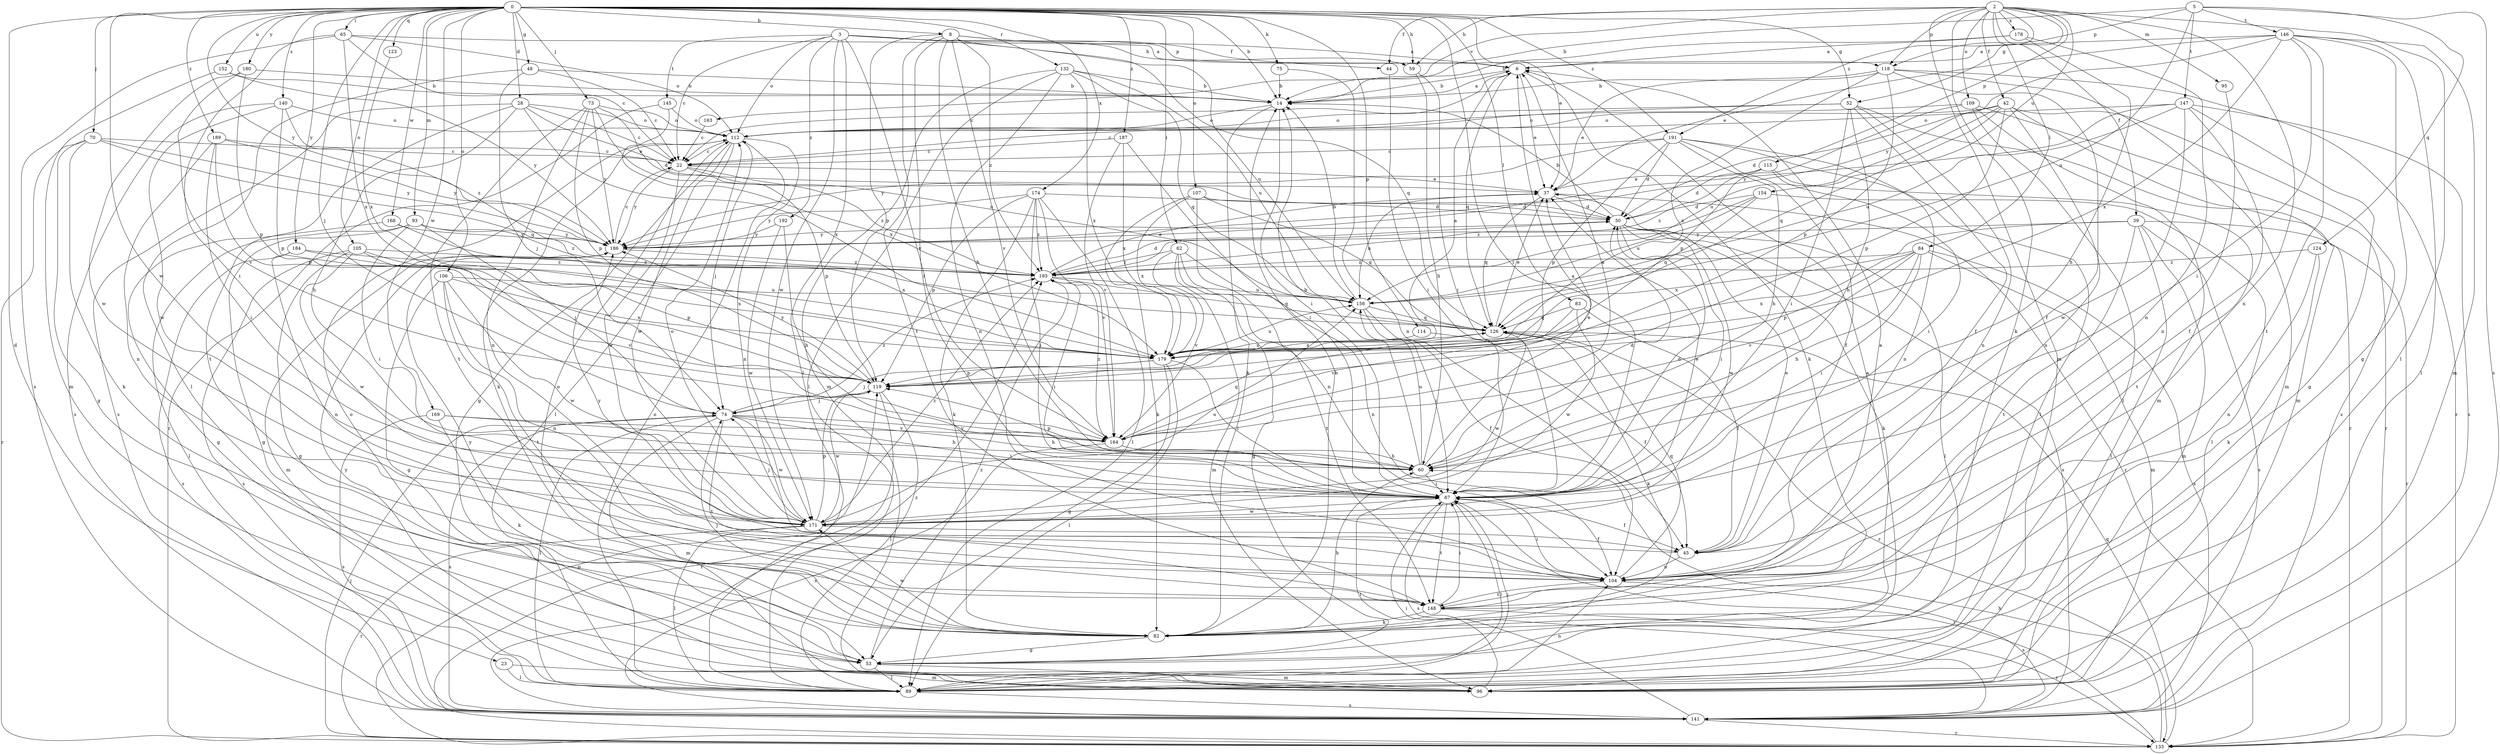 strict digraph  {
0;
2;
3;
5;
6;
8;
14;
22;
23;
28;
30;
37;
39;
42;
44;
45;
48;
52;
53;
59;
60;
62;
65;
67;
70;
73;
74;
75;
82;
83;
84;
89;
93;
95;
96;
104;
105;
106;
107;
109;
112;
114;
115;
118;
119;
123;
124;
126;
132;
133;
140;
141;
145;
146;
147;
148;
152;
154;
156;
163;
164;
168;
169;
171;
174;
178;
179;
180;
184;
186;
187;
189;
191;
192;
193;
0 -> 8  [label=b];
0 -> 14  [label=b];
0 -> 23  [label=d];
0 -> 28  [label=d];
0 -> 37  [label=e];
0 -> 48  [label=g];
0 -> 52  [label=g];
0 -> 59  [label=h];
0 -> 62  [label=i];
0 -> 65  [label=i];
0 -> 67  [label=i];
0 -> 70  [label=j];
0 -> 73  [label=j];
0 -> 74  [label=j];
0 -> 75  [label=k];
0 -> 83  [label=l];
0 -> 93  [label=m];
0 -> 105  [label=o];
0 -> 106  [label=o];
0 -> 107  [label=o];
0 -> 114  [label=p];
0 -> 123  [label=q];
0 -> 132  [label=r];
0 -> 140  [label=s];
0 -> 152  [label=u];
0 -> 168  [label=w];
0 -> 169  [label=w];
0 -> 171  [label=w];
0 -> 174  [label=x];
0 -> 180  [label=y];
0 -> 184  [label=y];
0 -> 186  [label=y];
0 -> 187  [label=z];
0 -> 189  [label=z];
0 -> 191  [label=z];
2 -> 39  [label=f];
2 -> 42  [label=f];
2 -> 44  [label=f];
2 -> 52  [label=g];
2 -> 59  [label=h];
2 -> 82  [label=k];
2 -> 84  [label=l];
2 -> 89  [label=l];
2 -> 95  [label=m];
2 -> 96  [label=m];
2 -> 104  [label=n];
2 -> 109  [label=o];
2 -> 115  [label=p];
2 -> 118  [label=p];
2 -> 154  [label=u];
2 -> 163  [label=v];
2 -> 178  [label=x];
2 -> 191  [label=z];
3 -> 22  [label=c];
3 -> 59  [label=h];
3 -> 89  [label=l];
3 -> 112  [label=o];
3 -> 118  [label=p];
3 -> 145  [label=t];
3 -> 156  [label=u];
3 -> 164  [label=v];
3 -> 171  [label=w];
3 -> 192  [label=z];
5 -> 14  [label=b];
5 -> 118  [label=p];
5 -> 124  [label=q];
5 -> 141  [label=s];
5 -> 146  [label=t];
5 -> 147  [label=t];
5 -> 156  [label=u];
6 -> 14  [label=b];
6 -> 22  [label=c];
6 -> 37  [label=e];
6 -> 82  [label=k];
6 -> 126  [label=q];
8 -> 6  [label=a];
8 -> 44  [label=f];
8 -> 60  [label=h];
8 -> 67  [label=i];
8 -> 119  [label=p];
8 -> 126  [label=q];
8 -> 148  [label=t];
8 -> 164  [label=v];
8 -> 193  [label=z];
14 -> 6  [label=a];
14 -> 67  [label=i];
14 -> 82  [label=k];
14 -> 112  [label=o];
22 -> 37  [label=e];
22 -> 119  [label=p];
22 -> 171  [label=w];
22 -> 186  [label=y];
22 -> 193  [label=z];
23 -> 89  [label=l];
23 -> 96  [label=m];
28 -> 22  [label=c];
28 -> 37  [label=e];
28 -> 60  [label=h];
28 -> 112  [label=o];
28 -> 141  [label=s];
28 -> 148  [label=t];
28 -> 179  [label=x];
30 -> 14  [label=b];
30 -> 67  [label=i];
30 -> 82  [label=k];
30 -> 89  [label=l];
30 -> 141  [label=s];
30 -> 171  [label=w];
30 -> 186  [label=y];
37 -> 30  [label=d];
37 -> 126  [label=q];
37 -> 133  [label=r];
37 -> 156  [label=u];
39 -> 89  [label=l];
39 -> 96  [label=m];
39 -> 133  [label=r];
39 -> 141  [label=s];
39 -> 148  [label=t];
39 -> 179  [label=x];
39 -> 186  [label=y];
42 -> 30  [label=d];
42 -> 96  [label=m];
42 -> 104  [label=n];
42 -> 112  [label=o];
42 -> 119  [label=p];
42 -> 126  [label=q];
42 -> 141  [label=s];
42 -> 156  [label=u];
44 -> 67  [label=i];
45 -> 37  [label=e];
45 -> 104  [label=n];
45 -> 186  [label=y];
48 -> 14  [label=b];
48 -> 22  [label=c];
48 -> 74  [label=j];
48 -> 89  [label=l];
52 -> 22  [label=c];
52 -> 45  [label=f];
52 -> 60  [label=h];
52 -> 67  [label=i];
52 -> 104  [label=n];
52 -> 112  [label=o];
52 -> 133  [label=r];
53 -> 6  [label=a];
53 -> 89  [label=l];
53 -> 96  [label=m];
53 -> 193  [label=z];
59 -> 60  [label=h];
59 -> 67  [label=i];
60 -> 6  [label=a];
60 -> 14  [label=b];
60 -> 30  [label=d];
60 -> 67  [label=i];
60 -> 119  [label=p];
60 -> 156  [label=u];
62 -> 53  [label=g];
62 -> 96  [label=m];
62 -> 104  [label=n];
62 -> 148  [label=t];
62 -> 164  [label=v];
62 -> 193  [label=z];
65 -> 6  [label=a];
65 -> 22  [label=c];
65 -> 67  [label=i];
65 -> 112  [label=o];
65 -> 141  [label=s];
65 -> 179  [label=x];
67 -> 30  [label=d];
67 -> 45  [label=f];
67 -> 89  [label=l];
67 -> 141  [label=s];
67 -> 148  [label=t];
67 -> 171  [label=w];
70 -> 22  [label=c];
70 -> 53  [label=g];
70 -> 82  [label=k];
70 -> 126  [label=q];
70 -> 133  [label=r];
70 -> 186  [label=y];
73 -> 30  [label=d];
73 -> 104  [label=n];
73 -> 112  [label=o];
73 -> 119  [label=p];
73 -> 148  [label=t];
73 -> 156  [label=u];
73 -> 186  [label=y];
74 -> 60  [label=h];
74 -> 67  [label=i];
74 -> 89  [label=l];
74 -> 96  [label=m];
74 -> 141  [label=s];
74 -> 148  [label=t];
74 -> 164  [label=v];
74 -> 171  [label=w];
74 -> 193  [label=z];
75 -> 14  [label=b];
75 -> 104  [label=n];
82 -> 14  [label=b];
82 -> 53  [label=g];
82 -> 60  [label=h];
82 -> 74  [label=j];
82 -> 112  [label=o];
82 -> 171  [label=w];
82 -> 186  [label=y];
83 -> 45  [label=f];
83 -> 126  [label=q];
83 -> 164  [label=v];
83 -> 171  [label=w];
84 -> 60  [label=h];
84 -> 67  [label=i];
84 -> 96  [label=m];
84 -> 119  [label=p];
84 -> 141  [label=s];
84 -> 164  [label=v];
84 -> 179  [label=x];
84 -> 193  [label=z];
89 -> 67  [label=i];
89 -> 104  [label=n];
89 -> 112  [label=o];
89 -> 141  [label=s];
93 -> 53  [label=g];
93 -> 67  [label=i];
93 -> 74  [label=j];
93 -> 89  [label=l];
93 -> 186  [label=y];
93 -> 193  [label=z];
95 -> 104  [label=n];
96 -> 67  [label=i];
96 -> 112  [label=o];
96 -> 186  [label=y];
104 -> 67  [label=i];
104 -> 126  [label=q];
104 -> 141  [label=s];
104 -> 148  [label=t];
105 -> 53  [label=g];
105 -> 141  [label=s];
105 -> 164  [label=v];
105 -> 171  [label=w];
105 -> 179  [label=x];
105 -> 193  [label=z];
106 -> 53  [label=g];
106 -> 104  [label=n];
106 -> 148  [label=t];
106 -> 156  [label=u];
106 -> 171  [label=w];
106 -> 179  [label=x];
107 -> 30  [label=d];
107 -> 82  [label=k];
107 -> 104  [label=n];
107 -> 126  [label=q];
107 -> 179  [label=x];
109 -> 89  [label=l];
109 -> 96  [label=m];
109 -> 112  [label=o];
109 -> 119  [label=p];
109 -> 133  [label=r];
112 -> 22  [label=c];
112 -> 53  [label=g];
112 -> 74  [label=j];
112 -> 82  [label=k];
112 -> 89  [label=l];
112 -> 104  [label=n];
112 -> 171  [label=w];
114 -> 45  [label=f];
114 -> 179  [label=x];
115 -> 30  [label=d];
115 -> 37  [label=e];
115 -> 67  [label=i];
115 -> 148  [label=t];
115 -> 193  [label=z];
118 -> 14  [label=b];
118 -> 37  [label=e];
118 -> 45  [label=f];
118 -> 96  [label=m];
118 -> 119  [label=p];
118 -> 133  [label=r];
118 -> 179  [label=x];
119 -> 74  [label=j];
119 -> 89  [label=l];
119 -> 133  [label=r];
119 -> 171  [label=w];
119 -> 186  [label=y];
123 -> 179  [label=x];
124 -> 82  [label=k];
124 -> 104  [label=n];
124 -> 193  [label=z];
126 -> 37  [label=e];
126 -> 82  [label=k];
126 -> 133  [label=r];
126 -> 171  [label=w];
126 -> 179  [label=x];
132 -> 14  [label=b];
132 -> 89  [label=l];
132 -> 96  [label=m];
132 -> 104  [label=n];
132 -> 126  [label=q];
132 -> 156  [label=u];
132 -> 179  [label=x];
133 -> 60  [label=h];
133 -> 67  [label=i];
133 -> 74  [label=j];
133 -> 119  [label=p];
133 -> 126  [label=q];
140 -> 112  [label=o];
140 -> 119  [label=p];
140 -> 141  [label=s];
140 -> 171  [label=w];
140 -> 193  [label=z];
141 -> 67  [label=i];
141 -> 133  [label=r];
141 -> 193  [label=z];
145 -> 112  [label=o];
145 -> 133  [label=r];
145 -> 179  [label=x];
146 -> 6  [label=a];
146 -> 37  [label=e];
146 -> 53  [label=g];
146 -> 67  [label=i];
146 -> 89  [label=l];
146 -> 96  [label=m];
146 -> 148  [label=t];
146 -> 179  [label=x];
146 -> 186  [label=y];
147 -> 45  [label=f];
147 -> 53  [label=g];
147 -> 112  [label=o];
147 -> 141  [label=s];
147 -> 156  [label=u];
147 -> 171  [label=w];
147 -> 186  [label=y];
148 -> 6  [label=a];
148 -> 67  [label=i];
148 -> 82  [label=k];
148 -> 133  [label=r];
152 -> 14  [label=b];
152 -> 96  [label=m];
152 -> 186  [label=y];
154 -> 30  [label=d];
154 -> 89  [label=l];
154 -> 126  [label=q];
154 -> 156  [label=u];
154 -> 193  [label=z];
156 -> 14  [label=b];
156 -> 45  [label=f];
156 -> 67  [label=i];
156 -> 126  [label=q];
163 -> 22  [label=c];
164 -> 6  [label=a];
164 -> 37  [label=e];
164 -> 60  [label=h];
164 -> 126  [label=q];
164 -> 141  [label=s];
164 -> 193  [label=z];
168 -> 53  [label=g];
168 -> 179  [label=x];
168 -> 186  [label=y];
169 -> 60  [label=h];
169 -> 82  [label=k];
169 -> 141  [label=s];
169 -> 164  [label=v];
171 -> 37  [label=e];
171 -> 45  [label=f];
171 -> 74  [label=j];
171 -> 89  [label=l];
171 -> 112  [label=o];
171 -> 119  [label=p];
171 -> 133  [label=r];
171 -> 156  [label=u];
171 -> 193  [label=z];
174 -> 30  [label=d];
174 -> 67  [label=i];
174 -> 82  [label=k];
174 -> 89  [label=l];
174 -> 119  [label=p];
174 -> 164  [label=v];
174 -> 186  [label=y];
174 -> 193  [label=z];
178 -> 6  [label=a];
178 -> 14  [label=b];
178 -> 60  [label=h];
178 -> 104  [label=n];
179 -> 6  [label=a];
179 -> 53  [label=g];
179 -> 67  [label=i];
179 -> 74  [label=j];
179 -> 89  [label=l];
179 -> 119  [label=p];
179 -> 156  [label=u];
180 -> 14  [label=b];
180 -> 119  [label=p];
180 -> 164  [label=v];
180 -> 171  [label=w];
184 -> 104  [label=n];
184 -> 119  [label=p];
184 -> 141  [label=s];
184 -> 193  [label=z];
186 -> 22  [label=c];
186 -> 96  [label=m];
186 -> 193  [label=z];
187 -> 22  [label=c];
187 -> 67  [label=i];
187 -> 164  [label=v];
187 -> 179  [label=x];
189 -> 22  [label=c];
189 -> 67  [label=i];
189 -> 104  [label=n];
189 -> 119  [label=p];
189 -> 186  [label=y];
191 -> 22  [label=c];
191 -> 30  [label=d];
191 -> 45  [label=f];
191 -> 60  [label=h];
191 -> 89  [label=l];
191 -> 104  [label=n];
191 -> 119  [label=p];
191 -> 186  [label=y];
192 -> 60  [label=h];
192 -> 171  [label=w];
192 -> 186  [label=y];
193 -> 30  [label=d];
193 -> 37  [label=e];
193 -> 67  [label=i];
193 -> 126  [label=q];
193 -> 156  [label=u];
}
